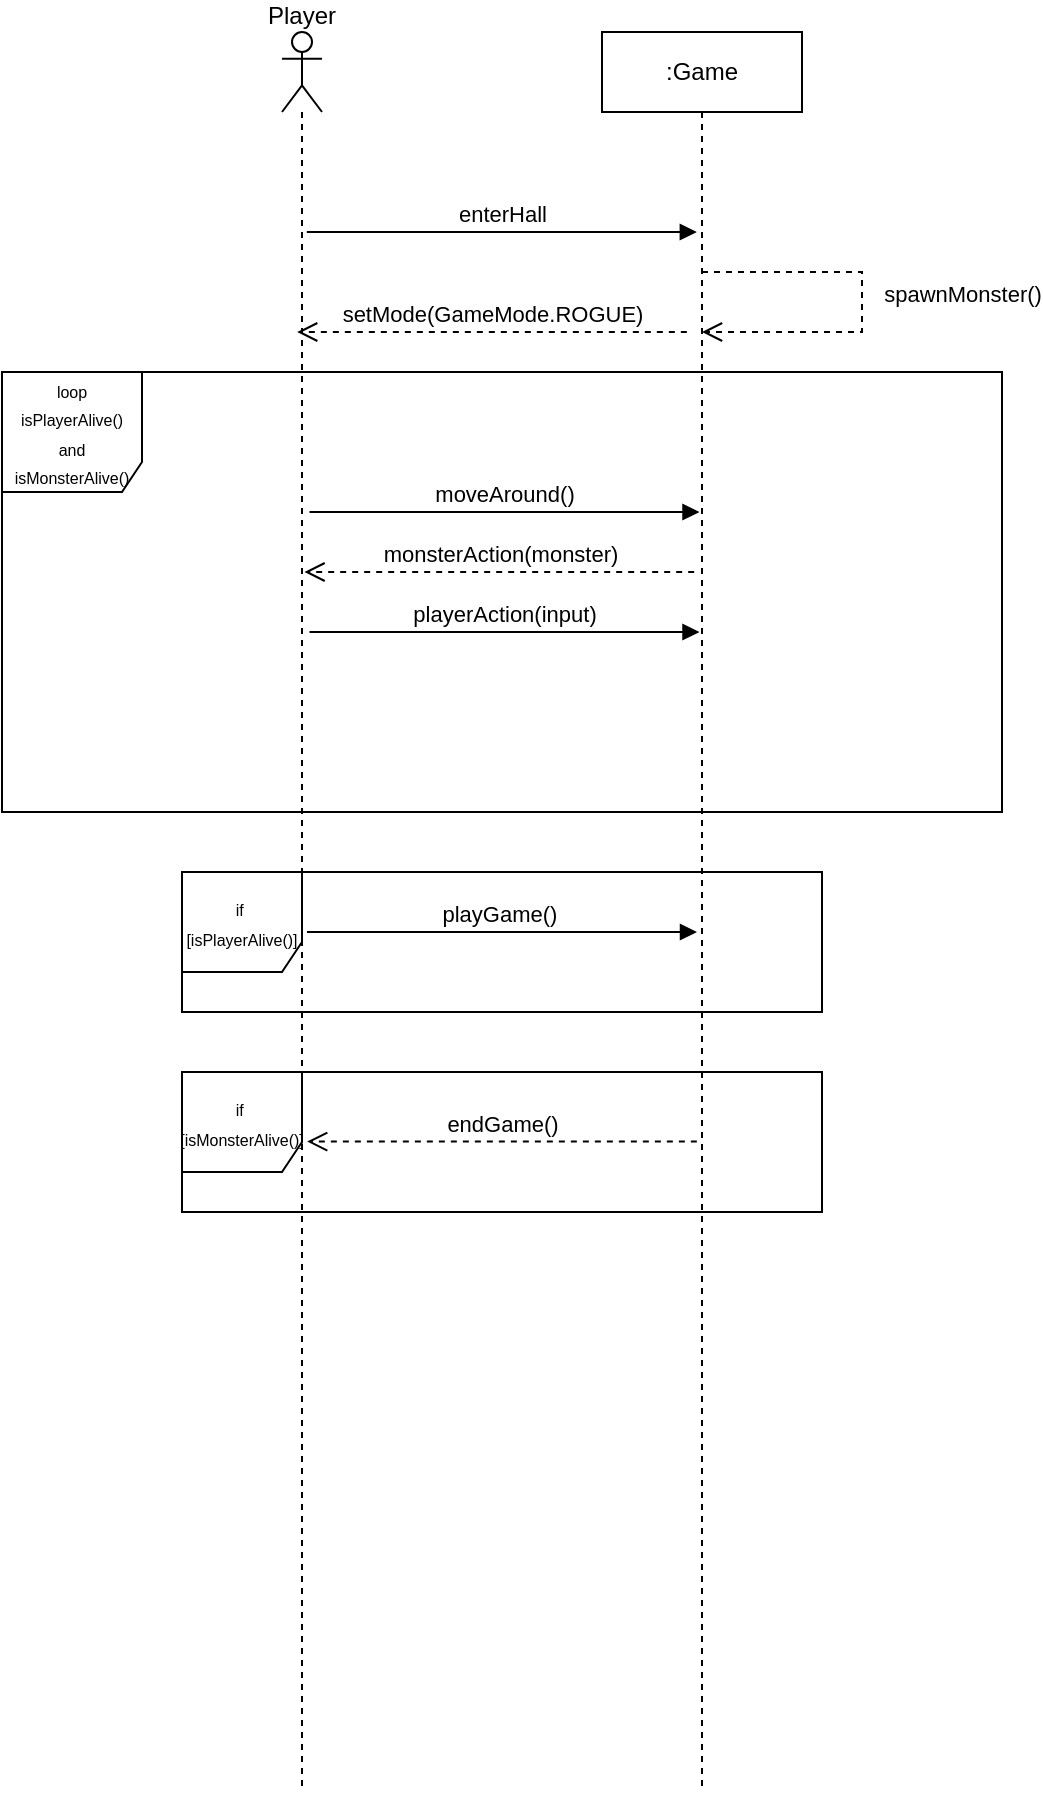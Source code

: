 <mxfile version="24.8.6">
  <diagram name="Page-1" id="0Awox8vpgQFOPTNNr-SR">
    <mxGraphModel dx="827" dy="897" grid="1" gridSize="10" guides="1" tooltips="1" connect="1" arrows="1" fold="1" page="1" pageScale="1" pageWidth="850" pageHeight="1100" math="0" shadow="0">
      <root>
        <mxCell id="0" />
        <mxCell id="1" parent="0" />
        <mxCell id="Erd0pCjpf10aL4VD4ASl-1" value="Player&lt;div&gt;&lt;br&gt;&lt;/div&gt;&lt;div&gt;&lt;br&gt;&lt;/div&gt;&lt;div&gt;&lt;br&gt;&lt;/div&gt;&lt;div&gt;&lt;br&gt;&lt;/div&gt;" style="shape=umlLifeline;perimeter=lifelinePerimeter;whiteSpace=wrap;html=1;container=1;dropTarget=0;collapsible=0;recursiveResize=0;outlineConnect=0;portConstraint=eastwest;newEdgeStyle={&quot;curved&quot;:0,&quot;rounded&quot;:0};participant=umlActor;" parent="1" vertex="1">
          <mxGeometry x="170" y="120" width="20" height="880" as="geometry" />
        </mxCell>
        <mxCell id="Erd0pCjpf10aL4VD4ASl-2" value=":Game" style="shape=umlLifeline;perimeter=lifelinePerimeter;whiteSpace=wrap;html=1;container=1;dropTarget=0;collapsible=0;recursiveResize=0;outlineConnect=0;portConstraint=eastwest;newEdgeStyle={&quot;curved&quot;:0,&quot;rounded&quot;:0};" parent="1" vertex="1">
          <mxGeometry x="330" y="120" width="100" height="880" as="geometry" />
        </mxCell>
        <mxCell id="Erd0pCjpf10aL4VD4ASl-3" value="&lt;br&gt;&lt;div&gt;enterHall&lt;/div&gt;" style="html=1;verticalAlign=bottom;endArrow=block;curved=0;rounded=0;" parent="1" edge="1">
          <mxGeometry width="80" relative="1" as="geometry">
            <mxPoint x="182.42" y="220" as="sourcePoint" />
            <mxPoint x="377.42" y="220" as="targetPoint" />
          </mxGeometry>
        </mxCell>
        <mxCell id="Erd0pCjpf10aL4VD4ASl-4" value="&lt;div&gt;&lt;span style=&quot;font-size: 8px;&quot;&gt;loop&lt;/span&gt;&lt;/div&gt;&lt;span style=&quot;font-size: 8px;&quot;&gt;isPlayerAlive()&lt;/span&gt;&lt;div&gt;&lt;span style=&quot;font-size: 8px;&quot;&gt;and&lt;/span&gt;&lt;/div&gt;&lt;div&gt;&lt;span style=&quot;font-size: 8px;&quot;&gt;isMonsterAlive()&lt;/span&gt;&lt;/div&gt;" style="shape=umlFrame;whiteSpace=wrap;html=1;pointerEvents=0;width=70;height=60;" parent="1" vertex="1">
          <mxGeometry x="30" y="290" width="500" height="220" as="geometry" />
        </mxCell>
        <mxCell id="Erd0pCjpf10aL4VD4ASl-5" value="setMode(GameMode.ROGUE)" style="html=1;verticalAlign=bottom;endArrow=open;dashed=1;endSize=8;curved=0;rounded=0;" parent="1" edge="1">
          <mxGeometry x="-0.002" relative="1" as="geometry">
            <mxPoint x="372.42" y="270" as="sourcePoint" />
            <mxPoint x="177.575" y="270" as="targetPoint" />
            <Array as="points">
              <mxPoint x="287.42" y="270" />
            </Array>
            <mxPoint as="offset" />
          </mxGeometry>
        </mxCell>
        <mxCell id="Erd0pCjpf10aL4VD4ASl-16" value="spawnMonster()" style="html=1;verticalAlign=bottom;endArrow=open;dashed=1;endSize=8;curved=0;rounded=0;" parent="1" source="Erd0pCjpf10aL4VD4ASl-2" target="Erd0pCjpf10aL4VD4ASl-2" edge="1">
          <mxGeometry x="0.053" y="50" relative="1" as="geometry">
            <mxPoint x="574.84" y="240" as="sourcePoint" />
            <mxPoint x="379.995" y="240" as="targetPoint" />
            <Array as="points">
              <mxPoint x="460" y="240" />
              <mxPoint x="460" y="270" />
              <mxPoint x="440" y="270" />
              <mxPoint x="400" y="270" />
            </Array>
            <mxPoint as="offset" />
          </mxGeometry>
        </mxCell>
        <mxCell id="Erd0pCjpf10aL4VD4ASl-27" value="moveAround()" style="html=1;verticalAlign=bottom;endArrow=block;curved=0;rounded=0;" parent="1" edge="1">
          <mxGeometry width="80" relative="1" as="geometry">
            <mxPoint x="183.75" y="360" as="sourcePoint" />
            <mxPoint x="378.75" y="360" as="targetPoint" />
          </mxGeometry>
        </mxCell>
        <mxCell id="Erd0pCjpf10aL4VD4ASl-28" value="monsterAction(monster)" style="html=1;verticalAlign=bottom;endArrow=open;dashed=1;endSize=8;curved=0;rounded=0;" parent="1" edge="1">
          <mxGeometry x="-0.002" relative="1" as="geometry">
            <mxPoint x="376.09" y="390" as="sourcePoint" />
            <mxPoint x="181.245" y="390" as="targetPoint" />
            <Array as="points">
              <mxPoint x="291.09" y="390" />
            </Array>
            <mxPoint as="offset" />
          </mxGeometry>
        </mxCell>
        <mxCell id="Erd0pCjpf10aL4VD4ASl-29" value="playerAction(input)" style="html=1;verticalAlign=bottom;endArrow=block;curved=0;rounded=0;" parent="1" edge="1">
          <mxGeometry width="80" relative="1" as="geometry">
            <mxPoint x="183.75" y="420" as="sourcePoint" />
            <mxPoint x="378.75" y="420" as="targetPoint" />
          </mxGeometry>
        </mxCell>
        <mxCell id="Erd0pCjpf10aL4VD4ASl-34" value="&lt;span style=&quot;font-size: 8px;&quot;&gt;if&amp;nbsp;&lt;/span&gt;&lt;div&gt;&lt;span style=&quot;font-size: 8px;&quot;&gt;[isPlayerAlive()]&lt;/span&gt;&lt;/div&gt;" style="shape=umlFrame;whiteSpace=wrap;html=1;pointerEvents=0;width=60;height=50;" parent="1" vertex="1">
          <mxGeometry x="120" y="540" width="320" height="70" as="geometry" />
        </mxCell>
        <mxCell id="Erd0pCjpf10aL4VD4ASl-35" value="playGame()&amp;nbsp;" style="html=1;verticalAlign=bottom;endArrow=block;curved=0;rounded=0;" parent="1" edge="1">
          <mxGeometry width="80" relative="1" as="geometry">
            <mxPoint x="182.5" y="570" as="sourcePoint" />
            <mxPoint x="377.5" y="570" as="targetPoint" />
          </mxGeometry>
        </mxCell>
        <mxCell id="Erd0pCjpf10aL4VD4ASl-37" value="&lt;span style=&quot;font-size: 8px;&quot;&gt;if&amp;nbsp;&lt;/span&gt;&lt;div&gt;&lt;span style=&quot;font-size: 8px;&quot;&gt;[isMonsterAlive()]&lt;/span&gt;&lt;/div&gt;" style="shape=umlFrame;whiteSpace=wrap;html=1;pointerEvents=0;width=60;height=50;" parent="1" vertex="1">
          <mxGeometry x="120" y="640" width="320" height="70" as="geometry" />
        </mxCell>
        <mxCell id="Erd0pCjpf10aL4VD4ASl-39" value="endGame()" style="html=1;verticalAlign=bottom;endArrow=open;dashed=1;endSize=8;curved=0;rounded=0;" parent="1" edge="1">
          <mxGeometry x="-0.002" relative="1" as="geometry">
            <mxPoint x="377.42" y="674.77" as="sourcePoint" />
            <mxPoint x="182.575" y="674.77" as="targetPoint" />
            <Array as="points">
              <mxPoint x="292.42" y="674.77" />
            </Array>
            <mxPoint as="offset" />
          </mxGeometry>
        </mxCell>
      </root>
    </mxGraphModel>
  </diagram>
</mxfile>
